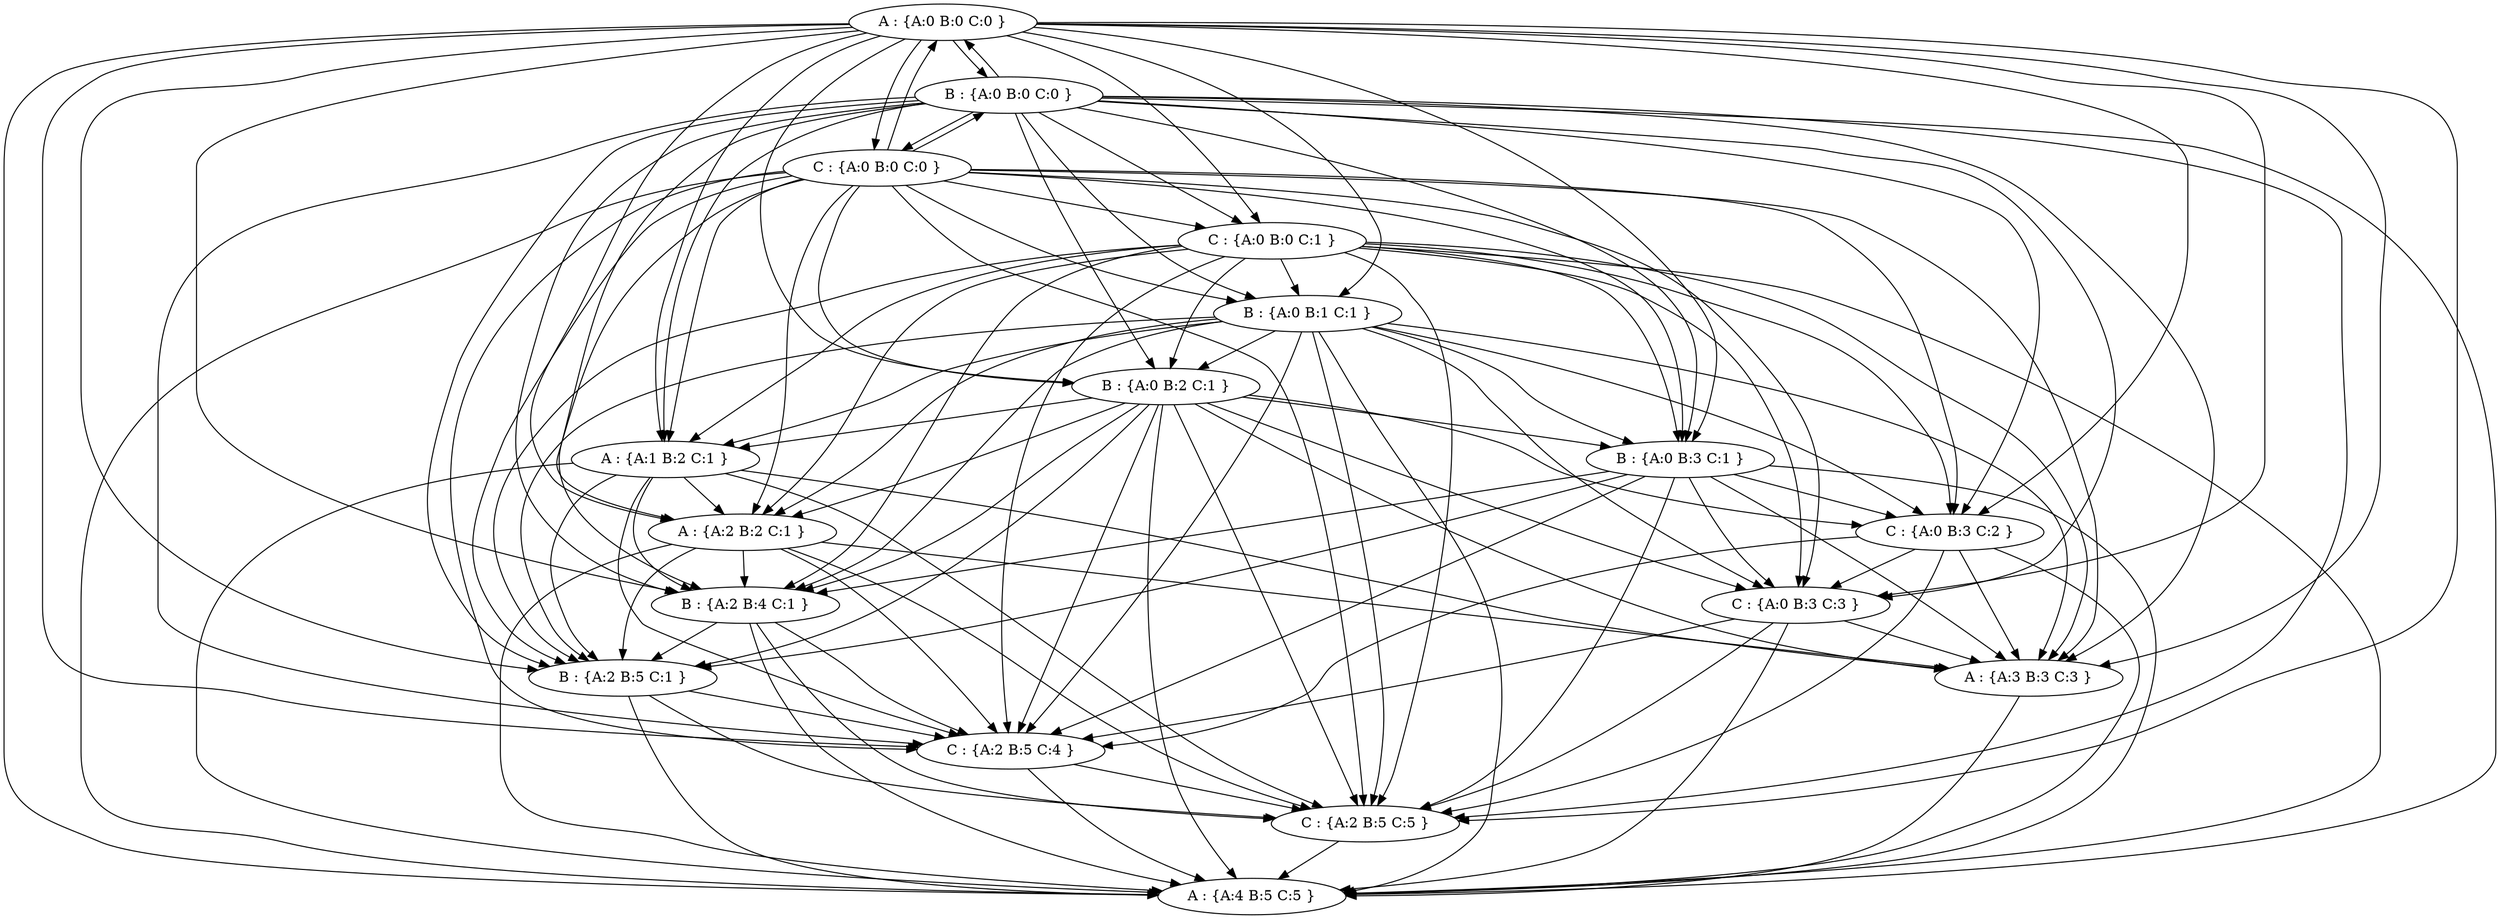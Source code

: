 // Vector_Clocks_Example
digraph {
	0 [label="A : {A:0 B:0 C:0 }"]
	1 [label="A : {A:1 B:2 C:1 }"]
	2 [label="A : {A:2 B:2 C:1 }"]
	3 [label="A : {A:3 B:3 C:3 }"]
	4 [label="A : {A:4 B:5 C:5 }"]
	5 [label="B : {A:0 B:0 C:0 }"]
	6 [label="B : {A:0 B:1 C:1 }"]
	7 [label="B : {A:0 B:2 C:1 }"]
	8 [label="B : {A:0 B:3 C:1 }"]
	9 [label="B : {A:2 B:4 C:1 }"]
	10 [label="B : {A:2 B:5 C:1 }"]
	11 [label="C : {A:0 B:0 C:0 }"]
	12 [label="C : {A:0 B:0 C:1 }"]
	13 [label="C : {A:0 B:3 C:2 }"]
	14 [label="C : {A:0 B:3 C:3 }"]
	15 [label="C : {A:2 B:5 C:4 }"]
	16 [label="C : {A:2 B:5 C:5 }"]
	0 -> 1
	0 -> 2
	0 -> 3
	0 -> 4
	0 -> 5
	0 -> 6
	0 -> 7
	0 -> 8
	0 -> 9
	0 -> 10
	0 -> 11
	0 -> 12
	0 -> 13
	0 -> 14
	0 -> 15
	0 -> 16
	1 -> 2
	1 -> 3
	1 -> 4
	1 -> 9
	1 -> 10
	1 -> 15
	1 -> 16
	2 -> 3
	2 -> 4
	2 -> 9
	2 -> 10
	2 -> 15
	2 -> 16
	3 -> 4
	5 -> 0
	5 -> 1
	5 -> 2
	5 -> 3
	5 -> 4
	5 -> 6
	5 -> 7
	5 -> 8
	5 -> 9
	5 -> 10
	5 -> 11
	5 -> 12
	5 -> 13
	5 -> 14
	5 -> 15
	5 -> 16
	6 -> 1
	6 -> 2
	6 -> 3
	6 -> 4
	6 -> 7
	6 -> 8
	6 -> 9
	6 -> 10
	6 -> 13
	6 -> 14
	6 -> 15
	6 -> 16
	7 -> 1
	7 -> 2
	7 -> 3
	7 -> 4
	7 -> 8
	7 -> 9
	7 -> 10
	7 -> 13
	7 -> 14
	7 -> 15
	7 -> 16
	8 -> 3
	8 -> 4
	8 -> 9
	8 -> 10
	8 -> 13
	8 -> 14
	8 -> 15
	8 -> 16
	9 -> 4
	9 -> 10
	9 -> 15
	9 -> 16
	10 -> 4
	10 -> 15
	10 -> 16
	11 -> 0
	11 -> 1
	11 -> 2
	11 -> 3
	11 -> 4
	11 -> 5
	11 -> 6
	11 -> 7
	11 -> 8
	11 -> 9
	11 -> 10
	11 -> 12
	11 -> 13
	11 -> 14
	11 -> 15
	11 -> 16
	12 -> 1
	12 -> 2
	12 -> 3
	12 -> 4
	12 -> 6
	12 -> 7
	12 -> 8
	12 -> 9
	12 -> 10
	12 -> 13
	12 -> 14
	12 -> 15
	12 -> 16
	13 -> 3
	13 -> 4
	13 -> 14
	13 -> 15
	13 -> 16
	14 -> 3
	14 -> 4
	14 -> 15
	14 -> 16
	15 -> 4
	15 -> 16
	16 -> 4
}
